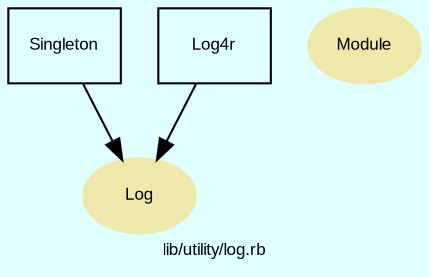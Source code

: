 digraph TopLevel {
    compound = true
    bgcolor = lightcyan1
    fontname = Arial
    fontsize = 8
    label = "lib/utility/log.rb"
    node [
        fontname = Arial,
        fontsize = 8,
        color = black
    ]

    Log [
        fontcolor = black,
        URL = "classes/Log.html",
        shape = ellipse,
        color = palegoldenrod,
        style = filled,
        label = "Log"
    ]

    Module [
        fontcolor = black,
        URL = "classes/Module.html",
        shape = ellipse,
        color = palegoldenrod,
        style = filled,
        label = "Module"
    ]

    Singleton [
        URL = "classes/Singleton.html",
        shape = box,
        label = "Singleton"
    ]

    Singleton -> Log [

    ]

    Log4r [
        URL = "classes/Log4r.html",
        shape = box,
        label = "Log4r"
    ]

    Log4r -> Log [

    ]

}

